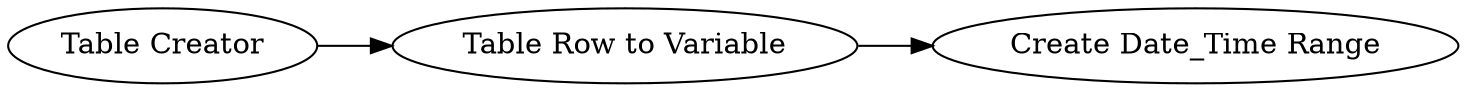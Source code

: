 digraph {
	2 -> 3
	1 -> 2
	1 [label="Table Creator"]
	3 [label="Create Date_Time Range"]
	2 [label="Table Row to Variable"]
	rankdir=LR
}
